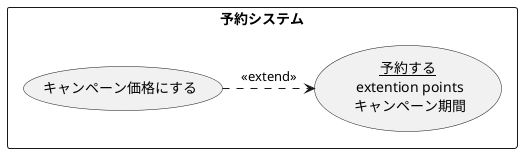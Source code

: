 @startuml ユースケース図
    rectangle 予約システム{
        usecase (キャンペーン価格にする) as text
        usecase (<u>予約する</u>\n extention points\n キャンペーン期間)  as text1
    }
    text .> (text1) : <<extend>>
@enduml